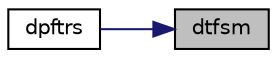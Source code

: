 digraph "dtfsm"
{
 // LATEX_PDF_SIZE
  edge [fontname="Helvetica",fontsize="10",labelfontname="Helvetica",labelfontsize="10"];
  node [fontname="Helvetica",fontsize="10",shape=record];
  rankdir="RL";
  Node1 [label="dtfsm",height=0.2,width=0.4,color="black", fillcolor="grey75", style="filled", fontcolor="black",tooltip="DTFSM solves a matrix equation (one operand is a triangular matrix in RFP format)."];
  Node1 -> Node2 [dir="back",color="midnightblue",fontsize="10",style="solid",fontname="Helvetica"];
  Node2 [label="dpftrs",height=0.2,width=0.4,color="black", fillcolor="white", style="filled",URL="$dpftrs_8f.html#a41f56812261742c7f4de16e4de63ce00",tooltip="DPFTRS"];
}
